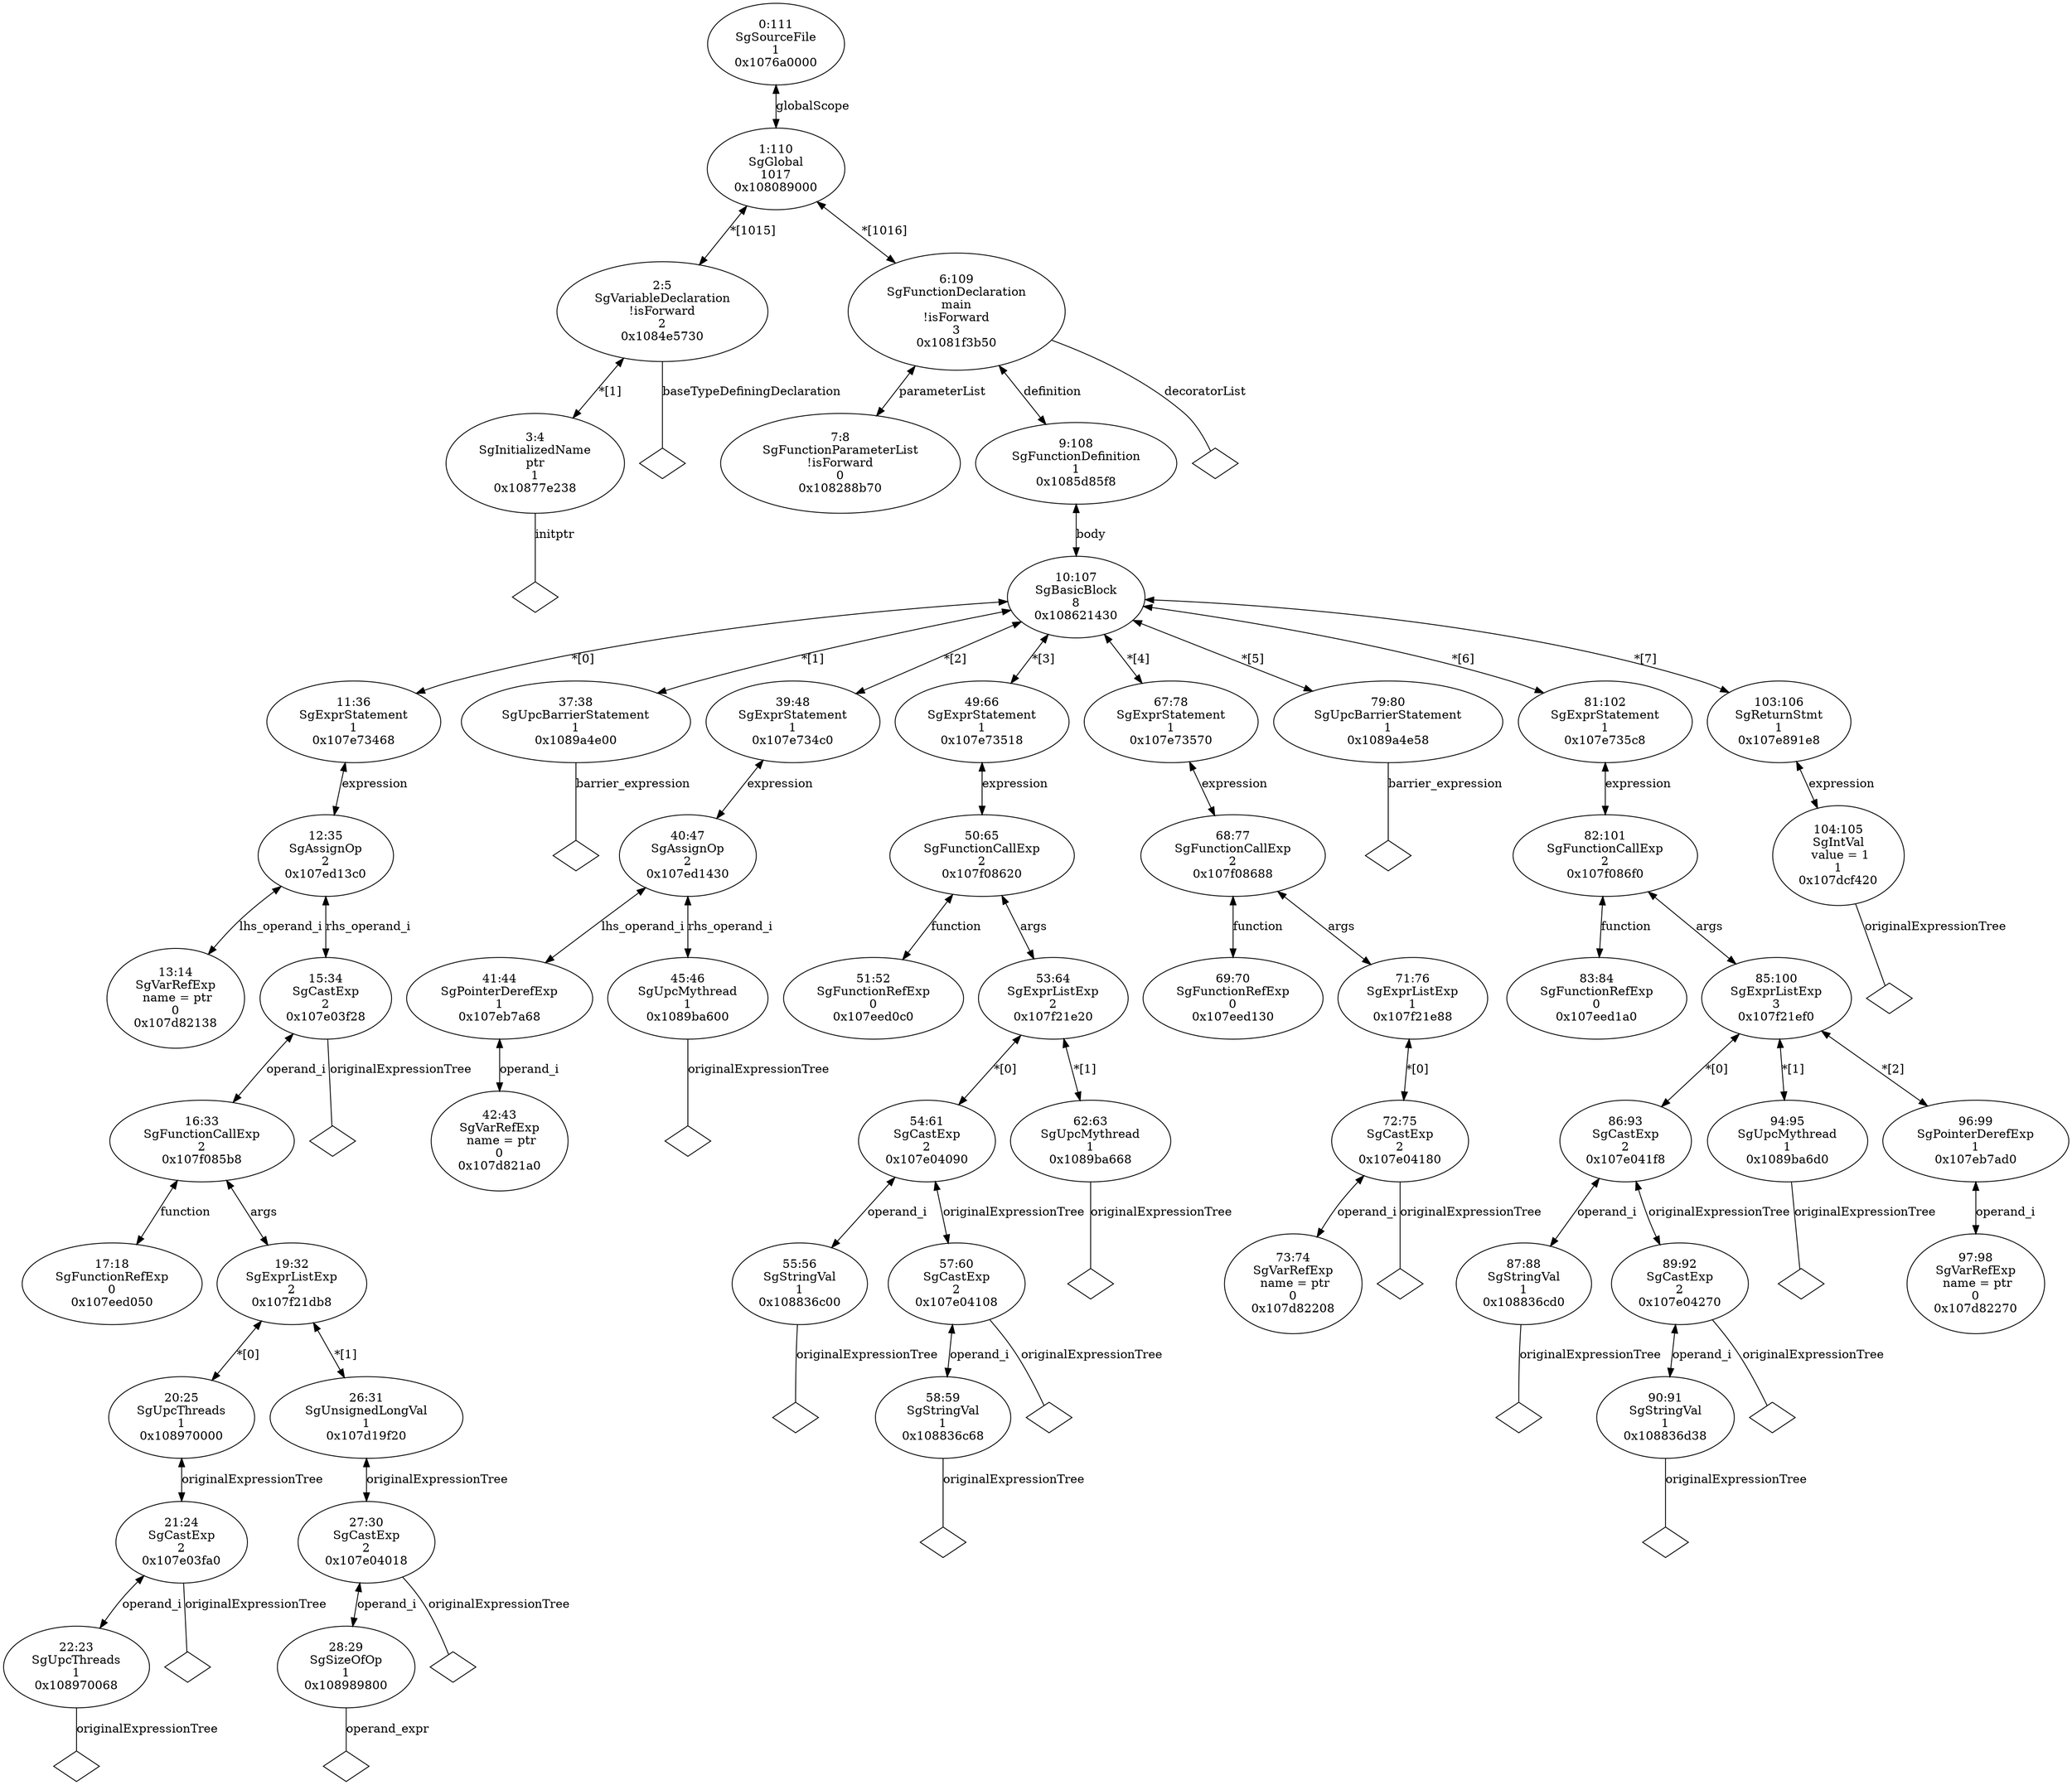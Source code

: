 digraph "G./pointer_example.upc.dot" {
"0x10877e238"[label="3:4\nSgInitializedName\nptr\n1\n0x10877e238\n" ];
"0x10877e238" -> "0x10877e238__initptr__null"[label="initptr" dir=none ];
"0x10877e238__initptr__null"[label="" shape=diamond ];
"0x1084e5730"[label="2:5\nSgVariableDeclaration\n!isForward\n2\n0x1084e5730\n" ];
"0x1084e5730" -> "0x1084e5730__baseTypeDefiningDeclaration__null"[label="baseTypeDefiningDeclaration" dir=none ];
"0x1084e5730__baseTypeDefiningDeclaration__null"[label="" shape=diamond ];
"0x1084e5730" -> "0x10877e238"[label="*[1]" dir=both ];
"0x108288b70"[label="7:8\nSgFunctionParameterList\n!isForward\n0\n0x108288b70\n" ];
"0x107d82138"[label="13:14\nSgVarRefExp\n name = ptr\n0\n0x107d82138\n" ];
"0x107eed050"[label="17:18\nSgFunctionRefExp\n0\n0x107eed050\n" ];
"0x108970068"[label="22:23\nSgUpcThreads\n1\n0x108970068\n" ];
"0x108970068" -> "0x108970068__originalExpressionTree__null"[label="originalExpressionTree" dir=none ];
"0x108970068__originalExpressionTree__null"[label="" shape=diamond ];
"0x107e03fa0"[label="21:24\nSgCastExp\n2\n0x107e03fa0\n" ];
"0x107e03fa0" -> "0x108970068"[label="operand_i" dir=both ];
"0x107e03fa0" -> "0x107e03fa0__originalExpressionTree__null"[label="originalExpressionTree" dir=none ];
"0x107e03fa0__originalExpressionTree__null"[label="" shape=diamond ];
"0x108970000"[label="20:25\nSgUpcThreads\n1\n0x108970000\n" ];
"0x108970000" -> "0x107e03fa0"[label="originalExpressionTree" dir=both ];
"0x108989800"[label="28:29\nSgSizeOfOp\n1\n0x108989800\n" ];
"0x108989800" -> "0x108989800__operand_expr__null"[label="operand_expr" dir=none ];
"0x108989800__operand_expr__null"[label="" shape=diamond ];
"0x107e04018"[label="27:30\nSgCastExp\n2\n0x107e04018\n" ];
"0x107e04018" -> "0x108989800"[label="operand_i" dir=both ];
"0x107e04018" -> "0x107e04018__originalExpressionTree__null"[label="originalExpressionTree" dir=none ];
"0x107e04018__originalExpressionTree__null"[label="" shape=diamond ];
"0x107d19f20"[label="26:31\nSgUnsignedLongVal\n1\n0x107d19f20\n" ];
"0x107d19f20" -> "0x107e04018"[label="originalExpressionTree" dir=both ];
"0x107f21db8"[label="19:32\nSgExprListExp\n2\n0x107f21db8\n" ];
"0x107f21db8" -> "0x108970000"[label="*[0]" dir=both ];
"0x107f21db8" -> "0x107d19f20"[label="*[1]" dir=both ];
"0x107f085b8"[label="16:33\nSgFunctionCallExp\n2\n0x107f085b8\n" ];
"0x107f085b8" -> "0x107eed050"[label="function" dir=both ];
"0x107f085b8" -> "0x107f21db8"[label="args" dir=both ];
"0x107e03f28"[label="15:34\nSgCastExp\n2\n0x107e03f28\n" ];
"0x107e03f28" -> "0x107f085b8"[label="operand_i" dir=both ];
"0x107e03f28" -> "0x107e03f28__originalExpressionTree__null"[label="originalExpressionTree" dir=none ];
"0x107e03f28__originalExpressionTree__null"[label="" shape=diamond ];
"0x107ed13c0"[label="12:35\nSgAssignOp\n2\n0x107ed13c0\n" ];
"0x107ed13c0" -> "0x107d82138"[label="lhs_operand_i" dir=both ];
"0x107ed13c0" -> "0x107e03f28"[label="rhs_operand_i" dir=both ];
"0x107e73468"[label="11:36\nSgExprStatement\n1\n0x107e73468\n" ];
"0x107e73468" -> "0x107ed13c0"[label="expression" dir=both ];
"0x1089a4e00"[label="37:38\nSgUpcBarrierStatement\n1\n0x1089a4e00\n" ];
"0x1089a4e00" -> "0x1089a4e00__barrier_expression__null"[label="barrier_expression" dir=none ];
"0x1089a4e00__barrier_expression__null"[label="" shape=diamond ];
"0x107d821a0"[label="42:43\nSgVarRefExp\n name = ptr\n0\n0x107d821a0\n" ];
"0x107eb7a68"[label="41:44\nSgPointerDerefExp\n1\n0x107eb7a68\n" ];
"0x107eb7a68" -> "0x107d821a0"[label="operand_i" dir=both ];
"0x1089ba600"[label="45:46\nSgUpcMythread\n1\n0x1089ba600\n" ];
"0x1089ba600" -> "0x1089ba600__originalExpressionTree__null"[label="originalExpressionTree" dir=none ];
"0x1089ba600__originalExpressionTree__null"[label="" shape=diamond ];
"0x107ed1430"[label="40:47\nSgAssignOp\n2\n0x107ed1430\n" ];
"0x107ed1430" -> "0x107eb7a68"[label="lhs_operand_i" dir=both ];
"0x107ed1430" -> "0x1089ba600"[label="rhs_operand_i" dir=both ];
"0x107e734c0"[label="39:48\nSgExprStatement\n1\n0x107e734c0\n" ];
"0x107e734c0" -> "0x107ed1430"[label="expression" dir=both ];
"0x107eed0c0"[label="51:52\nSgFunctionRefExp\n0\n0x107eed0c0\n" ];
"0x108836c00"[label="55:56\nSgStringVal\n1\n0x108836c00\n" ];
"0x108836c00" -> "0x108836c00__originalExpressionTree__null"[label="originalExpressionTree" dir=none ];
"0x108836c00__originalExpressionTree__null"[label="" shape=diamond ];
"0x108836c68"[label="58:59\nSgStringVal\n1\n0x108836c68\n" ];
"0x108836c68" -> "0x108836c68__originalExpressionTree__null"[label="originalExpressionTree" dir=none ];
"0x108836c68__originalExpressionTree__null"[label="" shape=diamond ];
"0x107e04108"[label="57:60\nSgCastExp\n2\n0x107e04108\n" ];
"0x107e04108" -> "0x108836c68"[label="operand_i" dir=both ];
"0x107e04108" -> "0x107e04108__originalExpressionTree__null"[label="originalExpressionTree" dir=none ];
"0x107e04108__originalExpressionTree__null"[label="" shape=diamond ];
"0x107e04090"[label="54:61\nSgCastExp\n2\n0x107e04090\n" ];
"0x107e04090" -> "0x108836c00"[label="operand_i" dir=both ];
"0x107e04090" -> "0x107e04108"[label="originalExpressionTree" dir=both ];
"0x1089ba668"[label="62:63\nSgUpcMythread\n1\n0x1089ba668\n" ];
"0x1089ba668" -> "0x1089ba668__originalExpressionTree__null"[label="originalExpressionTree" dir=none ];
"0x1089ba668__originalExpressionTree__null"[label="" shape=diamond ];
"0x107f21e20"[label="53:64\nSgExprListExp\n2\n0x107f21e20\n" ];
"0x107f21e20" -> "0x107e04090"[label="*[0]" dir=both ];
"0x107f21e20" -> "0x1089ba668"[label="*[1]" dir=both ];
"0x107f08620"[label="50:65\nSgFunctionCallExp\n2\n0x107f08620\n" ];
"0x107f08620" -> "0x107eed0c0"[label="function" dir=both ];
"0x107f08620" -> "0x107f21e20"[label="args" dir=both ];
"0x107e73518"[label="49:66\nSgExprStatement\n1\n0x107e73518\n" ];
"0x107e73518" -> "0x107f08620"[label="expression" dir=both ];
"0x107eed130"[label="69:70\nSgFunctionRefExp\n0\n0x107eed130\n" ];
"0x107d82208"[label="73:74\nSgVarRefExp\n name = ptr\n0\n0x107d82208\n" ];
"0x107e04180"[label="72:75\nSgCastExp\n2\n0x107e04180\n" ];
"0x107e04180" -> "0x107d82208"[label="operand_i" dir=both ];
"0x107e04180" -> "0x107e04180__originalExpressionTree__null"[label="originalExpressionTree" dir=none ];
"0x107e04180__originalExpressionTree__null"[label="" shape=diamond ];
"0x107f21e88"[label="71:76\nSgExprListExp\n1\n0x107f21e88\n" ];
"0x107f21e88" -> "0x107e04180"[label="*[0]" dir=both ];
"0x107f08688"[label="68:77\nSgFunctionCallExp\n2\n0x107f08688\n" ];
"0x107f08688" -> "0x107eed130"[label="function" dir=both ];
"0x107f08688" -> "0x107f21e88"[label="args" dir=both ];
"0x107e73570"[label="67:78\nSgExprStatement\n1\n0x107e73570\n" ];
"0x107e73570" -> "0x107f08688"[label="expression" dir=both ];
"0x1089a4e58"[label="79:80\nSgUpcBarrierStatement\n1\n0x1089a4e58\n" ];
"0x1089a4e58" -> "0x1089a4e58__barrier_expression__null"[label="barrier_expression" dir=none ];
"0x1089a4e58__barrier_expression__null"[label="" shape=diamond ];
"0x107eed1a0"[label="83:84\nSgFunctionRefExp\n0\n0x107eed1a0\n" ];
"0x108836cd0"[label="87:88\nSgStringVal\n1\n0x108836cd0\n" ];
"0x108836cd0" -> "0x108836cd0__originalExpressionTree__null"[label="originalExpressionTree" dir=none ];
"0x108836cd0__originalExpressionTree__null"[label="" shape=diamond ];
"0x108836d38"[label="90:91\nSgStringVal\n1\n0x108836d38\n" ];
"0x108836d38" -> "0x108836d38__originalExpressionTree__null"[label="originalExpressionTree" dir=none ];
"0x108836d38__originalExpressionTree__null"[label="" shape=diamond ];
"0x107e04270"[label="89:92\nSgCastExp\n2\n0x107e04270\n" ];
"0x107e04270" -> "0x108836d38"[label="operand_i" dir=both ];
"0x107e04270" -> "0x107e04270__originalExpressionTree__null"[label="originalExpressionTree" dir=none ];
"0x107e04270__originalExpressionTree__null"[label="" shape=diamond ];
"0x107e041f8"[label="86:93\nSgCastExp\n2\n0x107e041f8\n" ];
"0x107e041f8" -> "0x108836cd0"[label="operand_i" dir=both ];
"0x107e041f8" -> "0x107e04270"[label="originalExpressionTree" dir=both ];
"0x1089ba6d0"[label="94:95\nSgUpcMythread\n1\n0x1089ba6d0\n" ];
"0x1089ba6d0" -> "0x1089ba6d0__originalExpressionTree__null"[label="originalExpressionTree" dir=none ];
"0x1089ba6d0__originalExpressionTree__null"[label="" shape=diamond ];
"0x107d82270"[label="97:98\nSgVarRefExp\n name = ptr\n0\n0x107d82270\n" ];
"0x107eb7ad0"[label="96:99\nSgPointerDerefExp\n1\n0x107eb7ad0\n" ];
"0x107eb7ad0" -> "0x107d82270"[label="operand_i" dir=both ];
"0x107f21ef0"[label="85:100\nSgExprListExp\n3\n0x107f21ef0\n" ];
"0x107f21ef0" -> "0x107e041f8"[label="*[0]" dir=both ];
"0x107f21ef0" -> "0x1089ba6d0"[label="*[1]" dir=both ];
"0x107f21ef0" -> "0x107eb7ad0"[label="*[2]" dir=both ];
"0x107f086f0"[label="82:101\nSgFunctionCallExp\n2\n0x107f086f0\n" ];
"0x107f086f0" -> "0x107eed1a0"[label="function" dir=both ];
"0x107f086f0" -> "0x107f21ef0"[label="args" dir=both ];
"0x107e735c8"[label="81:102\nSgExprStatement\n1\n0x107e735c8\n" ];
"0x107e735c8" -> "0x107f086f0"[label="expression" dir=both ];
"0x107dcf420"[label="104:105\nSgIntVal\n value = 1\n1\n0x107dcf420\n" ];
"0x107dcf420" -> "0x107dcf420__originalExpressionTree__null"[label="originalExpressionTree" dir=none ];
"0x107dcf420__originalExpressionTree__null"[label="" shape=diamond ];
"0x107e891e8"[label="103:106\nSgReturnStmt\n1\n0x107e891e8\n" ];
"0x107e891e8" -> "0x107dcf420"[label="expression" dir=both ];
"0x108621430"[label="10:107\nSgBasicBlock\n8\n0x108621430\n" ];
"0x108621430" -> "0x107e73468"[label="*[0]" dir=both ];
"0x108621430" -> "0x1089a4e00"[label="*[1]" dir=both ];
"0x108621430" -> "0x107e734c0"[label="*[2]" dir=both ];
"0x108621430" -> "0x107e73518"[label="*[3]" dir=both ];
"0x108621430" -> "0x107e73570"[label="*[4]" dir=both ];
"0x108621430" -> "0x1089a4e58"[label="*[5]" dir=both ];
"0x108621430" -> "0x107e735c8"[label="*[6]" dir=both ];
"0x108621430" -> "0x107e891e8"[label="*[7]" dir=both ];
"0x1085d85f8"[label="9:108\nSgFunctionDefinition\n1\n0x1085d85f8\n" ];
"0x1085d85f8" -> "0x108621430"[label="body" dir=both ];
"0x1081f3b50"[label="6:109\nSgFunctionDeclaration\nmain\n!isForward\n3\n0x1081f3b50\n" ];
"0x1081f3b50" -> "0x108288b70"[label="parameterList" dir=both ];
"0x1081f3b50" -> "0x1081f3b50__decoratorList__null"[label="decoratorList" dir=none ];
"0x1081f3b50__decoratorList__null"[label="" shape=diamond ];
"0x1081f3b50" -> "0x1085d85f8"[label="definition" dir=both ];
"0x108089000"[label="1:110\nSgGlobal\n1017\n0x108089000\n" ];
"0x108089000" -> "0x1084e5730"[label="*[1015]" dir=both ];
"0x108089000" -> "0x1081f3b50"[label="*[1016]" dir=both ];
"0x1076a0000"[label="0:111\nSgSourceFile\n1\n0x1076a0000\n" ];
"0x1076a0000" -> "0x108089000"[label="globalScope" dir=both ];
}
